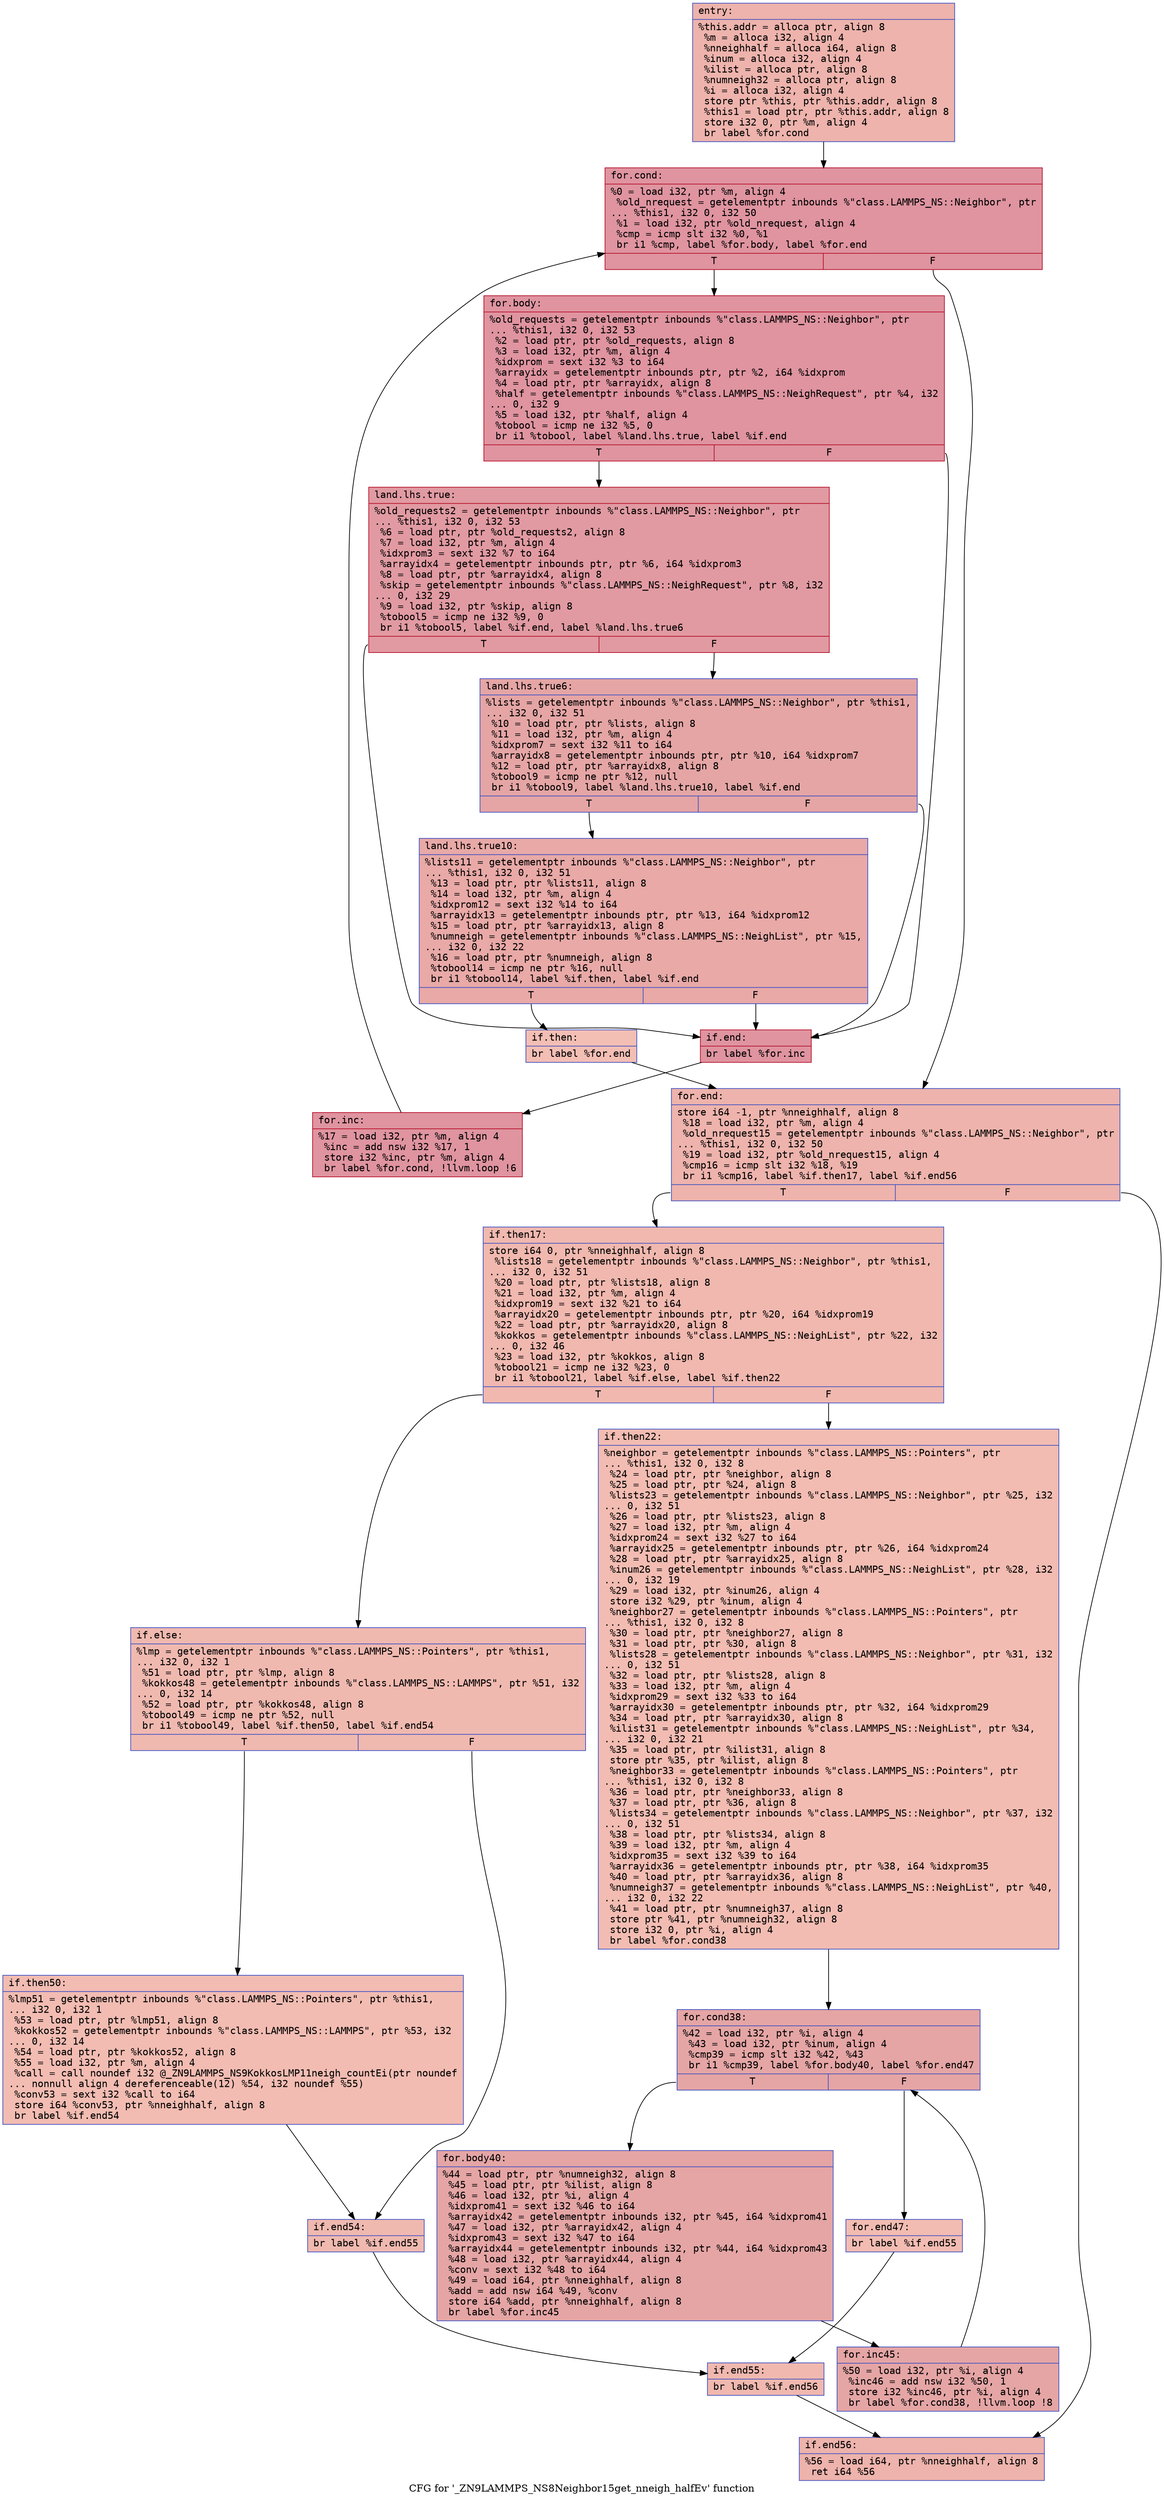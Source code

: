 digraph "CFG for '_ZN9LAMMPS_NS8Neighbor15get_nneigh_halfEv' function" {
	label="CFG for '_ZN9LAMMPS_NS8Neighbor15get_nneigh_halfEv' function";

	Node0x5563be134470 [shape=record,color="#3d50c3ff", style=filled, fillcolor="#d6524470" fontname="Courier",label="{entry:\l|  %this.addr = alloca ptr, align 8\l  %m = alloca i32, align 4\l  %nneighhalf = alloca i64, align 8\l  %inum = alloca i32, align 4\l  %ilist = alloca ptr, align 8\l  %numneigh32 = alloca ptr, align 8\l  %i = alloca i32, align 4\l  store ptr %this, ptr %this.addr, align 8\l  %this1 = load ptr, ptr %this.addr, align 8\l  store i32 0, ptr %m, align 4\l  br label %for.cond\l}"];
	Node0x5563be134470 -> Node0x5563be134af0[tooltip="entry -> for.cond\nProbability 100.00%" ];
	Node0x5563be134af0 [shape=record,color="#b70d28ff", style=filled, fillcolor="#b70d2870" fontname="Courier",label="{for.cond:\l|  %0 = load i32, ptr %m, align 4\l  %old_nrequest = getelementptr inbounds %\"class.LAMMPS_NS::Neighbor\", ptr\l... %this1, i32 0, i32 50\l  %1 = load i32, ptr %old_nrequest, align 4\l  %cmp = icmp slt i32 %0, %1\l  br i1 %cmp, label %for.body, label %for.end\l|{<s0>T|<s1>F}}"];
	Node0x5563be134af0:s0 -> Node0x5563be134390[tooltip="for.cond -> for.body\nProbability 96.88%" ];
	Node0x5563be134af0:s1 -> Node0x5563be134410[tooltip="for.cond -> for.end\nProbability 3.12%" ];
	Node0x5563be134390 [shape=record,color="#b70d28ff", style=filled, fillcolor="#b70d2870" fontname="Courier",label="{for.body:\l|  %old_requests = getelementptr inbounds %\"class.LAMMPS_NS::Neighbor\", ptr\l... %this1, i32 0, i32 53\l  %2 = load ptr, ptr %old_requests, align 8\l  %3 = load i32, ptr %m, align 4\l  %idxprom = sext i32 %3 to i64\l  %arrayidx = getelementptr inbounds ptr, ptr %2, i64 %idxprom\l  %4 = load ptr, ptr %arrayidx, align 8\l  %half = getelementptr inbounds %\"class.LAMMPS_NS::NeighRequest\", ptr %4, i32\l... 0, i32 9\l  %5 = load i32, ptr %half, align 4\l  %tobool = icmp ne i32 %5, 0\l  br i1 %tobool, label %land.lhs.true, label %if.end\l|{<s0>T|<s1>F}}"];
	Node0x5563be134390:s0 -> Node0x5563be1356d0[tooltip="for.body -> land.lhs.true\nProbability 62.50%" ];
	Node0x5563be134390:s1 -> Node0x5563be135750[tooltip="for.body -> if.end\nProbability 37.50%" ];
	Node0x5563be1356d0 [shape=record,color="#b70d28ff", style=filled, fillcolor="#bb1b2c70" fontname="Courier",label="{land.lhs.true:\l|  %old_requests2 = getelementptr inbounds %\"class.LAMMPS_NS::Neighbor\", ptr\l... %this1, i32 0, i32 53\l  %6 = load ptr, ptr %old_requests2, align 8\l  %7 = load i32, ptr %m, align 4\l  %idxprom3 = sext i32 %7 to i64\l  %arrayidx4 = getelementptr inbounds ptr, ptr %6, i64 %idxprom3\l  %8 = load ptr, ptr %arrayidx4, align 8\l  %skip = getelementptr inbounds %\"class.LAMMPS_NS::NeighRequest\", ptr %8, i32\l... 0, i32 29\l  %9 = load i32, ptr %skip, align 8\l  %tobool5 = icmp ne i32 %9, 0\l  br i1 %tobool5, label %if.end, label %land.lhs.true6\l|{<s0>T|<s1>F}}"];
	Node0x5563be1356d0:s0 -> Node0x5563be135750[tooltip="land.lhs.true -> if.end\nProbability 62.50%" ];
	Node0x5563be1356d0:s1 -> Node0x5563be136000[tooltip="land.lhs.true -> land.lhs.true6\nProbability 37.50%" ];
	Node0x5563be136000 [shape=record,color="#3d50c3ff", style=filled, fillcolor="#c5333470" fontname="Courier",label="{land.lhs.true6:\l|  %lists = getelementptr inbounds %\"class.LAMMPS_NS::Neighbor\", ptr %this1,\l... i32 0, i32 51\l  %10 = load ptr, ptr %lists, align 8\l  %11 = load i32, ptr %m, align 4\l  %idxprom7 = sext i32 %11 to i64\l  %arrayidx8 = getelementptr inbounds ptr, ptr %10, i64 %idxprom7\l  %12 = load ptr, ptr %arrayidx8, align 8\l  %tobool9 = icmp ne ptr %12, null\l  br i1 %tobool9, label %land.lhs.true10, label %if.end\l|{<s0>T|<s1>F}}"];
	Node0x5563be136000:s0 -> Node0x5563be136590[tooltip="land.lhs.true6 -> land.lhs.true10\nProbability 62.50%" ];
	Node0x5563be136000:s1 -> Node0x5563be135750[tooltip="land.lhs.true6 -> if.end\nProbability 37.50%" ];
	Node0x5563be136590 [shape=record,color="#3d50c3ff", style=filled, fillcolor="#ca3b3770" fontname="Courier",label="{land.lhs.true10:\l|  %lists11 = getelementptr inbounds %\"class.LAMMPS_NS::Neighbor\", ptr\l... %this1, i32 0, i32 51\l  %13 = load ptr, ptr %lists11, align 8\l  %14 = load i32, ptr %m, align 4\l  %idxprom12 = sext i32 %14 to i64\l  %arrayidx13 = getelementptr inbounds ptr, ptr %13, i64 %idxprom12\l  %15 = load ptr, ptr %arrayidx13, align 8\l  %numneigh = getelementptr inbounds %\"class.LAMMPS_NS::NeighList\", ptr %15,\l... i32 0, i32 22\l  %16 = load ptr, ptr %numneigh, align 8\l  %tobool14 = icmp ne ptr %16, null\l  br i1 %tobool14, label %if.then, label %if.end\l|{<s0>T|<s1>F}}"];
	Node0x5563be136590:s0 -> Node0x5563be136cc0[tooltip="land.lhs.true10 -> if.then\nProbability 3.12%" ];
	Node0x5563be136590:s1 -> Node0x5563be135750[tooltip="land.lhs.true10 -> if.end\nProbability 96.88%" ];
	Node0x5563be136cc0 [shape=record,color="#3d50c3ff", style=filled, fillcolor="#e36c5570" fontname="Courier",label="{if.then:\l|  br label %for.end\l}"];
	Node0x5563be136cc0 -> Node0x5563be134410[tooltip="if.then -> for.end\nProbability 100.00%" ];
	Node0x5563be135750 [shape=record,color="#b70d28ff", style=filled, fillcolor="#b70d2870" fontname="Courier",label="{if.end:\l|  br label %for.inc\l}"];
	Node0x5563be135750 -> Node0x5563be136e50[tooltip="if.end -> for.inc\nProbability 100.00%" ];
	Node0x5563be136e50 [shape=record,color="#b70d28ff", style=filled, fillcolor="#b70d2870" fontname="Courier",label="{for.inc:\l|  %17 = load i32, ptr %m, align 4\l  %inc = add nsw i32 %17, 1\l  store i32 %inc, ptr %m, align 4\l  br label %for.cond, !llvm.loop !6\l}"];
	Node0x5563be136e50 -> Node0x5563be134af0[tooltip="for.inc -> for.cond\nProbability 100.00%" ];
	Node0x5563be134410 [shape=record,color="#3d50c3ff", style=filled, fillcolor="#d6524470" fontname="Courier",label="{for.end:\l|  store i64 -1, ptr %nneighhalf, align 8\l  %18 = load i32, ptr %m, align 4\l  %old_nrequest15 = getelementptr inbounds %\"class.LAMMPS_NS::Neighbor\", ptr\l... %this1, i32 0, i32 50\l  %19 = load i32, ptr %old_nrequest15, align 4\l  %cmp16 = icmp slt i32 %18, %19\l  br i1 %cmp16, label %if.then17, label %if.end56\l|{<s0>T|<s1>F}}"];
	Node0x5563be134410:s0 -> Node0x5563be1375c0[tooltip="for.end -> if.then17\nProbability 50.00%" ];
	Node0x5563be134410:s1 -> Node0x5563be137640[tooltip="for.end -> if.end56\nProbability 50.00%" ];
	Node0x5563be1375c0 [shape=record,color="#3d50c3ff", style=filled, fillcolor="#dc5d4a70" fontname="Courier",label="{if.then17:\l|  store i64 0, ptr %nneighhalf, align 8\l  %lists18 = getelementptr inbounds %\"class.LAMMPS_NS::Neighbor\", ptr %this1,\l... i32 0, i32 51\l  %20 = load ptr, ptr %lists18, align 8\l  %21 = load i32, ptr %m, align 4\l  %idxprom19 = sext i32 %21 to i64\l  %arrayidx20 = getelementptr inbounds ptr, ptr %20, i64 %idxprom19\l  %22 = load ptr, ptr %arrayidx20, align 8\l  %kokkos = getelementptr inbounds %\"class.LAMMPS_NS::NeighList\", ptr %22, i32\l... 0, i32 46\l  %23 = load i32, ptr %kokkos, align 8\l  %tobool21 = icmp ne i32 %23, 0\l  br i1 %tobool21, label %if.else, label %if.then22\l|{<s0>T|<s1>F}}"];
	Node0x5563be1375c0:s0 -> Node0x5563be135d10[tooltip="if.then17 -> if.else\nProbability 62.50%" ];
	Node0x5563be1375c0:s1 -> Node0x5563be135d80[tooltip="if.then17 -> if.then22\nProbability 37.50%" ];
	Node0x5563be135d80 [shape=record,color="#3d50c3ff", style=filled, fillcolor="#e1675170" fontname="Courier",label="{if.then22:\l|  %neighbor = getelementptr inbounds %\"class.LAMMPS_NS::Pointers\", ptr\l... %this1, i32 0, i32 8\l  %24 = load ptr, ptr %neighbor, align 8\l  %25 = load ptr, ptr %24, align 8\l  %lists23 = getelementptr inbounds %\"class.LAMMPS_NS::Neighbor\", ptr %25, i32\l... 0, i32 51\l  %26 = load ptr, ptr %lists23, align 8\l  %27 = load i32, ptr %m, align 4\l  %idxprom24 = sext i32 %27 to i64\l  %arrayidx25 = getelementptr inbounds ptr, ptr %26, i64 %idxprom24\l  %28 = load ptr, ptr %arrayidx25, align 8\l  %inum26 = getelementptr inbounds %\"class.LAMMPS_NS::NeighList\", ptr %28, i32\l... 0, i32 19\l  %29 = load i32, ptr %inum26, align 4\l  store i32 %29, ptr %inum, align 4\l  %neighbor27 = getelementptr inbounds %\"class.LAMMPS_NS::Pointers\", ptr\l... %this1, i32 0, i32 8\l  %30 = load ptr, ptr %neighbor27, align 8\l  %31 = load ptr, ptr %30, align 8\l  %lists28 = getelementptr inbounds %\"class.LAMMPS_NS::Neighbor\", ptr %31, i32\l... 0, i32 51\l  %32 = load ptr, ptr %lists28, align 8\l  %33 = load i32, ptr %m, align 4\l  %idxprom29 = sext i32 %33 to i64\l  %arrayidx30 = getelementptr inbounds ptr, ptr %32, i64 %idxprom29\l  %34 = load ptr, ptr %arrayidx30, align 8\l  %ilist31 = getelementptr inbounds %\"class.LAMMPS_NS::NeighList\", ptr %34,\l... i32 0, i32 21\l  %35 = load ptr, ptr %ilist31, align 8\l  store ptr %35, ptr %ilist, align 8\l  %neighbor33 = getelementptr inbounds %\"class.LAMMPS_NS::Pointers\", ptr\l... %this1, i32 0, i32 8\l  %36 = load ptr, ptr %neighbor33, align 8\l  %37 = load ptr, ptr %36, align 8\l  %lists34 = getelementptr inbounds %\"class.LAMMPS_NS::Neighbor\", ptr %37, i32\l... 0, i32 51\l  %38 = load ptr, ptr %lists34, align 8\l  %39 = load i32, ptr %m, align 4\l  %idxprom35 = sext i32 %39 to i64\l  %arrayidx36 = getelementptr inbounds ptr, ptr %38, i64 %idxprom35\l  %40 = load ptr, ptr %arrayidx36, align 8\l  %numneigh37 = getelementptr inbounds %\"class.LAMMPS_NS::NeighList\", ptr %40,\l... i32 0, i32 22\l  %41 = load ptr, ptr %numneigh37, align 8\l  store ptr %41, ptr %numneigh32, align 8\l  store i32 0, ptr %i, align 4\l  br label %for.cond38\l}"];
	Node0x5563be135d80 -> Node0x5563be139aa0[tooltip="if.then22 -> for.cond38\nProbability 100.00%" ];
	Node0x5563be139aa0 [shape=record,color="#3d50c3ff", style=filled, fillcolor="#c5333470" fontname="Courier",label="{for.cond38:\l|  %42 = load i32, ptr %i, align 4\l  %43 = load i32, ptr %inum, align 4\l  %cmp39 = icmp slt i32 %42, %43\l  br i1 %cmp39, label %for.body40, label %for.end47\l|{<s0>T|<s1>F}}"];
	Node0x5563be139aa0:s0 -> Node0x5563be139d40[tooltip="for.cond38 -> for.body40\nProbability 96.88%" ];
	Node0x5563be139aa0:s1 -> Node0x5563be139dc0[tooltip="for.cond38 -> for.end47\nProbability 3.12%" ];
	Node0x5563be139d40 [shape=record,color="#3d50c3ff", style=filled, fillcolor="#c5333470" fontname="Courier",label="{for.body40:\l|  %44 = load ptr, ptr %numneigh32, align 8\l  %45 = load ptr, ptr %ilist, align 8\l  %46 = load i32, ptr %i, align 4\l  %idxprom41 = sext i32 %46 to i64\l  %arrayidx42 = getelementptr inbounds i32, ptr %45, i64 %idxprom41\l  %47 = load i32, ptr %arrayidx42, align 4\l  %idxprom43 = sext i32 %47 to i64\l  %arrayidx44 = getelementptr inbounds i32, ptr %44, i64 %idxprom43\l  %48 = load i32, ptr %arrayidx44, align 4\l  %conv = sext i32 %48 to i64\l  %49 = load i64, ptr %nneighhalf, align 8\l  %add = add nsw i64 %49, %conv\l  store i64 %add, ptr %nneighhalf, align 8\l  br label %for.inc45\l}"];
	Node0x5563be139d40 -> Node0x5563be13aec0[tooltip="for.body40 -> for.inc45\nProbability 100.00%" ];
	Node0x5563be13aec0 [shape=record,color="#3d50c3ff", style=filled, fillcolor="#c5333470" fontname="Courier",label="{for.inc45:\l|  %50 = load i32, ptr %i, align 4\l  %inc46 = add nsw i32 %50, 1\l  store i32 %inc46, ptr %i, align 4\l  br label %for.cond38, !llvm.loop !8\l}"];
	Node0x5563be13aec0 -> Node0x5563be139aa0[tooltip="for.inc45 -> for.cond38\nProbability 100.00%" ];
	Node0x5563be139dc0 [shape=record,color="#3d50c3ff", style=filled, fillcolor="#e1675170" fontname="Courier",label="{for.end47:\l|  br label %if.end55\l}"];
	Node0x5563be139dc0 -> Node0x5563be13b340[tooltip="for.end47 -> if.end55\nProbability 100.00%" ];
	Node0x5563be135d10 [shape=record,color="#3d50c3ff", style=filled, fillcolor="#de614d70" fontname="Courier",label="{if.else:\l|  %lmp = getelementptr inbounds %\"class.LAMMPS_NS::Pointers\", ptr %this1,\l... i32 0, i32 1\l  %51 = load ptr, ptr %lmp, align 8\l  %kokkos48 = getelementptr inbounds %\"class.LAMMPS_NS::LAMMPS\", ptr %51, i32\l... 0, i32 14\l  %52 = load ptr, ptr %kokkos48, align 8\l  %tobool49 = icmp ne ptr %52, null\l  br i1 %tobool49, label %if.then50, label %if.end54\l|{<s0>T|<s1>F}}"];
	Node0x5563be135d10:s0 -> Node0x5563be13b7c0[tooltip="if.else -> if.then50\nProbability 62.50%" ];
	Node0x5563be135d10:s1 -> Node0x5563be13b840[tooltip="if.else -> if.end54\nProbability 37.50%" ];
	Node0x5563be13b7c0 [shape=record,color="#3d50c3ff", style=filled, fillcolor="#e1675170" fontname="Courier",label="{if.then50:\l|  %lmp51 = getelementptr inbounds %\"class.LAMMPS_NS::Pointers\", ptr %this1,\l... i32 0, i32 1\l  %53 = load ptr, ptr %lmp51, align 8\l  %kokkos52 = getelementptr inbounds %\"class.LAMMPS_NS::LAMMPS\", ptr %53, i32\l... 0, i32 14\l  %54 = load ptr, ptr %kokkos52, align 8\l  %55 = load i32, ptr %m, align 4\l  %call = call noundef i32 @_ZN9LAMMPS_NS9KokkosLMP11neigh_countEi(ptr noundef\l... nonnull align 4 dereferenceable(12) %54, i32 noundef %55)\l  %conv53 = sext i32 %call to i64\l  store i64 %conv53, ptr %nneighhalf, align 8\l  br label %if.end54\l}"];
	Node0x5563be13b7c0 -> Node0x5563be13b840[tooltip="if.then50 -> if.end54\nProbability 100.00%" ];
	Node0x5563be13b840 [shape=record,color="#3d50c3ff", style=filled, fillcolor="#de614d70" fontname="Courier",label="{if.end54:\l|  br label %if.end55\l}"];
	Node0x5563be13b840 -> Node0x5563be13b340[tooltip="if.end54 -> if.end55\nProbability 100.00%" ];
	Node0x5563be13b340 [shape=record,color="#3d50c3ff", style=filled, fillcolor="#dc5d4a70" fontname="Courier",label="{if.end55:\l|  br label %if.end56\l}"];
	Node0x5563be13b340 -> Node0x5563be137640[tooltip="if.end55 -> if.end56\nProbability 100.00%" ];
	Node0x5563be137640 [shape=record,color="#3d50c3ff", style=filled, fillcolor="#d6524470" fontname="Courier",label="{if.end56:\l|  %56 = load i64, ptr %nneighhalf, align 8\l  ret i64 %56\l}"];
}
